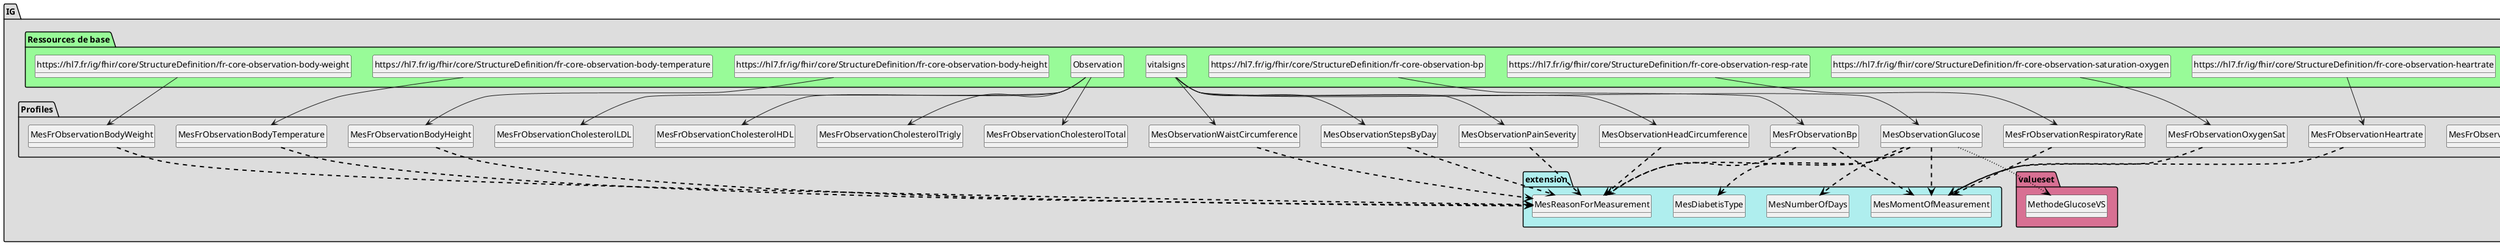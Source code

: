 @startuml
set namespaceSeparator ?
hide circle
hide class fields

package IG #DDDDDD{

     package Profiles #DDDDDD{

        class MesBundleFluxAlimentationCholesterol{

             Bundle.type => [None..None]
             Bundle.entry => [5..None]
             Bundle.entry:mes-observation-ldl => [1..1]
             Bundle.entry:mes-observation-ldl.resource => [None..None]
             Bundle.entry:mes-observation-ldl.request => [1..None]
             Bundle.entry:mes-observation-ldl.request.method => [None..None]
             Bundle.entry:mes-observation-ldl.request.url => [None..None]
             Bundle.entry:mes-observation-hdl => [1..1]
             Bundle.entry:mes-observation-hdl.resource => [None..None]
             Bundle.entry:mes-observation-hdl.request => [1..None]
             Bundle.entry:mes-observation-hdl.request.method => [None..None]
             Bundle.entry:mes-observation-hdl.request.url => [None..None]
             Bundle.entry:mes-observation-trigly => [1..1]
             Bundle.entry:mes-observation-trigly.resource => [None..None]
             Bundle.entry:mes-observation-trigly.request => [1..None]
             Bundle.entry:mes-observation-trigly.request.method => [None..None]
             Bundle.entry:mes-observation-trigly.request.url => [None..None]
             Bundle.entry:mes-observation-total => [1..1]
             Bundle.entry:mes-observation-total.resource => [None..None]
             Bundle.entry:mes-observation-total.request => [1..None]
             Bundle.entry:mes-observation-total.request.method => [None..None]
             Bundle.entry:mes-observation-total.request.url => [None..None]
             Bundle.entry:mes-diagnostic-report => [1..1]
             Bundle.entry:mes-diagnostic-report.resource => [None..None]
             Bundle.entry:mes-diagnostic-report.request => [1..None]
             Bundle.entry:mes-diagnostic-report.request.method => [None..None]
             Bundle.entry:mes-diagnostic-report.request.url => [None..None]
        } 

        class MesBundleFluxAlimentation{

             Bundle.type => [None..None]
             Bundle.entry => [1..None]
             Bundle.entry:mes-observation => [1..1]
             Bundle.entry:mes-observation.resource => [None..None]
             Bundle.entry:mes-observation.request => [1..None]
             Bundle.entry:mes-observation.request.method => [None..None]
             Bundle.entry:mes-observation.request.url => [None..None]
             Bundle.entry:mes-device => [0..1]
             Bundle.entry:mes-device.resource => [None..None]
             Bundle.entry:mes-device.request => [1..None]
             Bundle.entry:mes-device.request.method => [None..None]
             Bundle.entry:mes-device.request.url => [None..None]
        } 

        class MesCholesterolDiagnosticReport{

             DiagnosticReport.result => [4..None]
             DiagnosticReport.result:ldl-cholesterol => [1..1]
             DiagnosticReport.result:hdl-cholesterol => [1..1]
             DiagnosticReport.result:total-cholesterol => [1..1]
             DiagnosticReport.result:trigly-cholesterol => [1..1]
        } 

        class MesFrObservationBmi{

             Observation.meta.source => [None..None]
             Observation.dataAbsentReason.coding.system => [1..None]
             Observation.dataAbsentReason.coding.code => [1..None]
             Observation.interpretation => [None..None]
             Observation.device => [None..None]
             Observation.referenceRange.appliesTo => [None..None]
             Observation.referenceRange.appliesTo.coding.system => [1..None]
             Observation.referenceRange.appliesTo.coding.code => [1..None]
        } 

        class MesFrObservationBodyTemperature{

             Observation.meta.source => [None..None]
             Observation.extension:levelOfExertion => <&plus>[None..None]
             Observation.extension:MesReasonForMeasurement => <&plus>[0..1]
             Observation.value[x] => [None..None]
             Observation.value[x]:valueQuantity => [None..None]
             Observation.dataAbsentReason.coding.system => [1..None]
             Observation.dataAbsentReason.coding.code => [1..None]
             Observation.interpretation => [None..None]
             Observation.bodySite => [None..None]
             Observation.bodySite.coding.system => [1..None]
             Observation.bodySite.coding.code => [1..None]
             Observation.method => [None..None]
             Observation.device => [None..None]
        } 

        class MesFrObservationBodyWeight{

             Observation.meta.source => [None..None]
             Observation.extension:MesReasonForMeasurement => <&plus>[0..1]
             Observation.value[x] => [None..None]
             Observation.value[x]:valueQuantity => [None..None]
             Observation.value[x]:valueQuantity.code => [None..None]
             Observation.dataAbsentReason.coding.system => [1..None]
             Observation.dataAbsentReason.coding.code => [1..None]
             Observation.interpretation => [None..None]
             Observation.method => [None..None]
             Observation.device => [None..None]
        } 

        class MesFrObservationBodyHeight{

             Observation.meta.source => [None..None]
             Observation.extension:bodyposition => <&plus>[None..None]
             Observation.extension:MesReasonForMeasurement => <&plus>[0..1]
             Observation.value[x] => [None..None]
             Observation.value[x]:valueQuantity => [None..None]
             Observation.dataAbsentReason.coding.system => [1..None]
             Observation.dataAbsentReason.coding.code => [1..None]
             Observation.interpretation => [None..None]
             Observation.method => [None..None]
             Observation.device => [None..None]
        } 

        class MesFrObservationBp{

             Observation.meta.source => [None..None]
             Observation.extension:MesReasonForMeasurement => <&plus>[0..1]
             Observation.extension:MesMomentOfMeasurement => <&plus>[0..1]
             Observation.category:VSCat => [None..None]
             Observation.category:VSCat.coding.display => [None..None]
             Observation.subject => [None..None]
             Observation.effective[x] => [None..None]
             Observation.interpretation => [None..None]
             Observation.bodySite => [None..None]
             Observation.bodySite.coding.system => [1..None]
             Observation.bodySite.coding.code => [1..None]
             Observation.method => [None..None]
             Observation.device => [None..None]
             Observation.referenceRange.appliesTo => [None..None]
             Observation.referenceRange.appliesTo.coding.system => [1..None]
             Observation.referenceRange.appliesTo.coding.code => [1..None]
        } 

        class MesFrObservationHeartrate{

             Observation.meta.source => [None..None]
             Observation.extension:levelOfExertion => <&plus>[None..None]
             Observation.extension:bodyPosition => <&plus>[None..None]
             Observation.extension:MesMomentOfMeasurement => <&plus>[0..1]
             Observation.dataAbsentReason.coding.system => [1..None]
             Observation.dataAbsentReason.coding.code => [1..None]
             Observation.interpretation => [None..None]
             Observation.method => [None..None]
             Observation.device => [None..None]
             Observation.referenceRange.appliesTo => [None..None]
             Observation.referenceRange.appliesTo.coding.system => [1..None]
             Observation.referenceRange.appliesTo.coding.code => [1..None]
        } 

        class MesFrObservationOxygenSat{

             Observation.meta.source => [None..None]
             Observation.extension:MesMomentOfMeasurement => <&plus>[0..1]
             Observation.category:VSCat => [None..None]
             Observation.category:VSCat.coding.display => [None..None]
             Observation.method => [None..None]
             Observation.method.coding.system => [1..None]
             Observation.method.coding.code => [1..None]
             Observation.device => [None..None]
        } 

        class MesFrObservationRespiratoryRate{

             Observation => [None..None]
             Observation.meta.source => [None..None]
             Observation.extension:MesMomentOfMeasurement => <&plus>[0..1]
             Observation.category:VSCat => [None..None]
             Observation.category:VSCat.coding.display => [None..None]
             Observation.device => [None..None]
        } 

        class MesFrObservationCholesterolHDL{

             Observation.code => [None..None]
             Observation.dataAbsentReason.coding.system => [1..None]
             Observation.dataAbsentReason.coding.code => [1..None]
             Observation.referenceRange => [1..1]
             Observation.referenceRange.low => [1..None]
             Observation.referenceRange.high => [None..0]
             Observation.referenceRange.type => [None..0]
             Observation.referenceRange.appliesTo => [None..0]
             Observation.referenceRange.age => [None..0]
             Observation.hasMember => [None..0]
             Observation.derivedFrom => [None..0]
        } 

        class MesFrObservationCholesterolLDL{

             Observation.code => [None..None]
             Observation.value[x] => [None..None]
             Observation.value[x].value => [1..None]
             Observation.value[x].unit => [None..None]
             Observation.value[x].system => [None..None]
             Observation.value[x].code => [1..None]
             Observation.dataAbsentReason.coding.system => [1..None]
             Observation.dataAbsentReason.coding.code => [1..None]
             Observation.referenceRange => [1..1]
             Observation.referenceRange.low => [None..0]
             Observation.referenceRange.high => [1..None]
             Observation.referenceRange.type => [None..0]
             Observation.referenceRange.appliesTo => [None..0]
             Observation.referenceRange.age => [None..0]
             Observation.hasMember => [None..0]
             Observation.derivedFrom => [None..0]
        } 

        class MesFrObservationCholesterolTotal{

             Observation.code => [None..None]
             Observation.value[x] => [None..None]
             Observation.value[x].value => [1..None]
             Observation.value[x].unit => [None..None]
             Observation.value[x].system => [None..None]
             Observation.value[x].code => [1..None]
             Observation.dataAbsentReason.coding.system => [1..None]
             Observation.dataAbsentReason.coding.code => [1..None]
             Observation.referenceRange => [1..1]
             Observation.referenceRange.low => [None..0]
             Observation.referenceRange.high => [1..None]
             Observation.referenceRange.type => [None..0]
             Observation.referenceRange.appliesTo => [None..0]
             Observation.referenceRange.age => [None..0]
             Observation.hasMember => [None..0]
             Observation.derivedFrom => [None..0]
        } 

        class MesFrObservationCholesterolTrigly{

             Observation.code => [None..None]
             Observation.value[x] => [None..None]
             Observation.value[x].value => [1..None]
             Observation.value[x].unit => [None..None]
             Observation.value[x].system => [None..None]
             Observation.value[x].code => [1..None]
             Observation.dataAbsentReason.coding.system => [1..None]
             Observation.dataAbsentReason.coding.code => [1..None]
             Observation.referenceRange => [1..1]
             Observation.referenceRange.low => [None..0]
             Observation.referenceRange.high => [1..None]
             Observation.referenceRange.type => [None..0]
             Observation.referenceRange.appliesTo => [None..0]
             Observation.referenceRange.age => [None..0]
             Observation.hasMember => [None..0]
             Observation.derivedFrom => [None..0]
        } 

        class MesObservationGlucose{

             Observation.meta.source => [None..None]
             Observation.extension:supportingInfo => <&plus>[0..1]
             Observation.extension:MesReasonForMeasurement => <&plus>[0..1]
             Observation.extension:MesMomentOfMeasurement => <&plus>[0..1]
             Observation.extension:MesMomentOfMeasurement.value[x] => <&plus>[None..None]
             Observation.extension:MesNumberOfDays => <&plus>[0..1]
             Observation.extension:MesDiabetisType => <&plus>[0..1]
             Observation.category:VSCat => [None..None]
             Observation.category:VSCat.coding.display => [None..None]
             Observation.code => [None..None]
             Observation.code.coding.system => [1..None]
             Observation.code.coding.code => [1..None]
             Observation.subject => [None..None]
             Observation.encounter => [None..None]
             Observation.effective[x] => [None..None]
             Observation.performer => [None..None]
             Observation.value[x] => [None..None]
             Observation.value[x].value => [None..None]
             Observation.value[x].system => [1..None]
             Observation.value[x].code => [1..None]
             Observation.dataAbsentReason.coding.system => [1..None]
             Observation.dataAbsentReason.coding.code => [1..None]
             Observation.method => [None..None]
             Observation.device => [None..None]
             Observation.referenceRange.appliesTo => [None..None]
             Observation.referenceRange.appliesTo.coding.system => [1..None]
             Observation.referenceRange.appliesTo.coding.code => [1..None]
        } 

        class MesObservationHeadCircumference{

             Observation.meta.source => [None..None]
             Observation.extension:supportingInfo => <&plus>[0..1]
             Observation.extension:MesReasonForMeasurement => <&plus>[0..1]
             Observation.code.coding => [1..None]
             Observation.code.coding:headCircumCode => [1..1]
             Observation.subject => [None..None]
             Observation.encounter => [None..None]
             Observation.performer => [None..None]
             Observation.value[x] => [None..None]
             Observation.value[x].value => [1..None]
             Observation.value[x].unit => [None..None]
             Observation.value[x].system => [None..None]
             Observation.value[x].code => [1..None]
             Observation.device => [None..None]
        } 

        class MesObservationPainSeverity{

             Observation.meta.source => [None..None]
             Observation.extension:supportingInfo => <&plus>[0..1]
             Observation.extension:MesReasonForMeasurement => <&plus>[0..1]
             Observation.category:VSCat => [None..None]
             Observation.category:VSCat.coding.display => [None..None]
             Observation.code.coding => [1..None]
             Observation.code.coding:painServerCode => [1..1]
             Observation.effective[x] => [None..None]
             Observation.value[x] => [None..None]
             Observation.value[x].unit => [1..None]
             Observation.value[x].system => [None..None]
             Observation.value[x].code => [1..None]
             Observation.dataAbsentReason.coding.system => [1..None]
             Observation.dataAbsentReason.coding.code => [1..None]
             Observation.bodySite => [None..None]
             Observation.method => [None..None]
             Observation.device => [None..None]
        } 

        class MesObservationStepsByDay{

             Observation.meta.source => [None..None]
             Observation.extension:supportingInfo => <&plus>[0..1]
             Observation.extension:MesReasonForMeasurement => <&plus>[0..1]
             Observation.code.coding => [1..None]
             Observation.code.coding:stepsBDCode => [1..1]
             Observation.subject => [None..None]
             Observation.encounter => [None..None]
             Observation.performer => [None..None]
             Observation.value[x] => [None..None]
             Observation.value[x].unit => [1..None]
             Observation.value[x].system => [1..None]
             Observation.value[x].code => [1..None]
             Observation.dataAbsentReason.coding.system => [1..None]
             Observation.dataAbsentReason.coding.code => [1..None]
             Observation.method => [None..None]
             Observation.device => [None..None]
        } 

        class MesObservationWaistCircumference{

             Observation.meta.source => [None..None]
             Observation.extension:supportingInfo => <&plus>[0..1]
             Observation.extension:MesReasonForMeasurement => <&plus>[0..1]
             Observation.code.coding => [1..None]
             Observation.code.coding:waistCircumCode => [1..1]
             Observation.subject => [None..None]
             Observation.encounter => [None..None]
             Observation.performer => [None..None]
             Observation.value[x] => [None..None]
             Observation.value[x].system => [1..None]
             Observation.value[x].code => [1..None]
             Observation.dataAbsentReason.coding.system => [1..None]
             Observation.dataAbsentReason.coding.code => [1..None]
             Observation.device => [None..None]
         }

     }
     package extension #paleturquoise {

     MesFrObservationBodyTemperature -[#black,dashed,thickness=2]-> MesReasonForMeasurement
     MesFrObservationBodyWeight -[#black,dashed,thickness=2]-> MesReasonForMeasurement
     MesFrObservationBodyHeight -[#black,dashed,thickness=2]-> MesReasonForMeasurement
     MesFrObservationBp -[#black,dashed,thickness=2]-> MesReasonForMeasurement
     MesFrObservationBp -[#black,dashed,thickness=2]-> MesMomentOfMeasurement
     MesFrObservationHeartrate -[#black,dashed,thickness=2]-> MesMomentOfMeasurement
     MesFrObservationOxygenSat -[#black,dashed,thickness=2]-> MesMomentOfMeasurement
     MesFrObservationRespiratoryRate -[#black,dashed,thickness=2]-> MesMomentOfMeasurement
     MesObservationGlucose -[#black,dashed,thickness=2]-> MesReasonForMeasurement
     MesObservationGlucose -[#black,dashed,thickness=2]-> MesMomentOfMeasurement
     MesObservationGlucose -[#black,dashed,thickness=2]-> MesNumberOfDays
     MesObservationGlucose -[#black,dashed,thickness=2]-> MesDiabetisType
     MesObservationHeadCircumference -[#black,dashed,thickness=2]-> MesReasonForMeasurement
     MesObservationPainSeverity -[#black,dashed,thickness=2]-> MesReasonForMeasurement
     MesObservationStepsByDay -[#black,dashed,thickness=2]-> MesReasonForMeasurement
     MesObservationWaistCircumference -[#black,dashed,thickness=2]-> MesReasonForMeasurement

        class MesDiabetisType{

          Extension.extension => [None..0]
          Extension.url => [None..None]
          Extension.value[x] => [None..None]
        } 
        class MesMomentOfMeasurement{

          Extension.extension => [None..0]
          Extension.url => [None..None]
          Extension.value[x] => [None..None]
          Extension.value[x].coding => [None..1]
          Extension.value[x].coding.system => [1..None]
          Extension.value[x].coding.code => [1..None]
        } 
        class MesNumberOfDays{

          Extension.extension => [None..0]
          Extension.url => [None..None]
          Extension.value[x] => [None..None]
        } 
        class MesReasonForMeasurement{

          Extension.extension => [None..0]
          Extension.url => [None..None]
          Extension.value[x] => [None..None]
         }
     }
     package valueset #PaleVioletRed{

        class MethodeGlucoseVS  

     MesObservationGlucose -[#black,dotted,thickness=2]-> MethodeGlucoseVS
       }

package "Ressources de base" #palegreen {

 class "Bundle" as  class94c51f19c37f96ed231f5a0ae512b2a8 

    class94c51f19c37f96ed231f5a0ae512b2a8 --> MesBundleFluxAlimentationCholesterol

 class "Bundle" as  class94c51f19c37f96ed231f5a0ae512b2a8 

    class94c51f19c37f96ed231f5a0ae512b2a8 --> MesBundleFluxAlimentation

 class "DiagnosticReport" as  class4a13057f4409624a283d7471c591d19e 

    class4a13057f4409624a283d7471c591d19e --> MesCholesterolDiagnosticReport

 class "https://hl7.fr/ig/fhir/core/StructureDefinition/fr-core-observation-bmi" as  class4b43d46c025adbdf652998cf707e8583 

    class4b43d46c025adbdf652998cf707e8583 --> MesFrObservationBmi

 class "https://hl7.fr/ig/fhir/core/StructureDefinition/fr-core-observation-body-temperature" as  classa4e4b887f7805f0cdd7edd1ed3ba7199 

    classa4e4b887f7805f0cdd7edd1ed3ba7199 --> MesFrObservationBodyTemperature

 class "https://hl7.fr/ig/fhir/core/StructureDefinition/fr-core-observation-body-weight" as  classc8b21e89ab62ff3d9818309cab0e5443 

    classc8b21e89ab62ff3d9818309cab0e5443 --> MesFrObservationBodyWeight

 class "https://hl7.fr/ig/fhir/core/StructureDefinition/fr-core-observation-body-height" as  classa7b24c74714e989353d398afa73cd810 

    classa7b24c74714e989353d398afa73cd810 --> MesFrObservationBodyHeight

 class "https://hl7.fr/ig/fhir/core/StructureDefinition/fr-core-observation-bp" as  class7f705e400ab6436896a90b8831dba724 

    class7f705e400ab6436896a90b8831dba724 --> MesFrObservationBp

 class "https://hl7.fr/ig/fhir/core/StructureDefinition/fr-core-observation-heartrate" as  class1cf8cb6cc515af65eaab4e2d7c742fc6 

    class1cf8cb6cc515af65eaab4e2d7c742fc6 --> MesFrObservationHeartrate

 class "https://hl7.fr/ig/fhir/core/StructureDefinition/fr-core-observation-saturation-oxygen" as  class8b0f2e03065f2c5c35b34bc933c17639 

    class8b0f2e03065f2c5c35b34bc933c17639 --> MesFrObservationOxygenSat

 class "https://hl7.fr/ig/fhir/core/StructureDefinition/fr-core-observation-resp-rate" as  class1007bbff74f35a51250cefd06f5f20d7 

    class1007bbff74f35a51250cefd06f5f20d7 --> MesFrObservationRespiratoryRate

 class "Observation" as  classc680d437163cc6bab4f9bdb35c3073d0 

    classc680d437163cc6bab4f9bdb35c3073d0 --> MesFrObservationCholesterolHDL

 class "Observation" as  classc680d437163cc6bab4f9bdb35c3073d0 

    classc680d437163cc6bab4f9bdb35c3073d0 --> MesFrObservationCholesterolLDL

 class "Observation" as  classc680d437163cc6bab4f9bdb35c3073d0 

    classc680d437163cc6bab4f9bdb35c3073d0 --> MesFrObservationCholesterolTotal

 class "Observation" as  classc680d437163cc6bab4f9bdb35c3073d0 

    classc680d437163cc6bab4f9bdb35c3073d0 --> MesFrObservationCholesterolTrigly

 class "vitalsigns" as  classbc3e6f566d4b627eb1169a15f6c63afa 

    classbc3e6f566d4b627eb1169a15f6c63afa --> MesObservationGlucose

 class "vitalsigns" as  classbc3e6f566d4b627eb1169a15f6c63afa 

    classbc3e6f566d4b627eb1169a15f6c63afa --> MesObservationHeadCircumference

 class "vitalsigns" as  classbc3e6f566d4b627eb1169a15f6c63afa 

    classbc3e6f566d4b627eb1169a15f6c63afa --> MesObservationPainSeverity

 class "vitalsigns" as  classbc3e6f566d4b627eb1169a15f6c63afa 

    classbc3e6f566d4b627eb1169a15f6c63afa --> MesObservationStepsByDay

 class "vitalsigns" as  classbc3e6f566d4b627eb1169a15f6c63afa 

    classbc3e6f566d4b627eb1169a15f6c63afa --> MesObservationWaistCircumference
}
@enduml